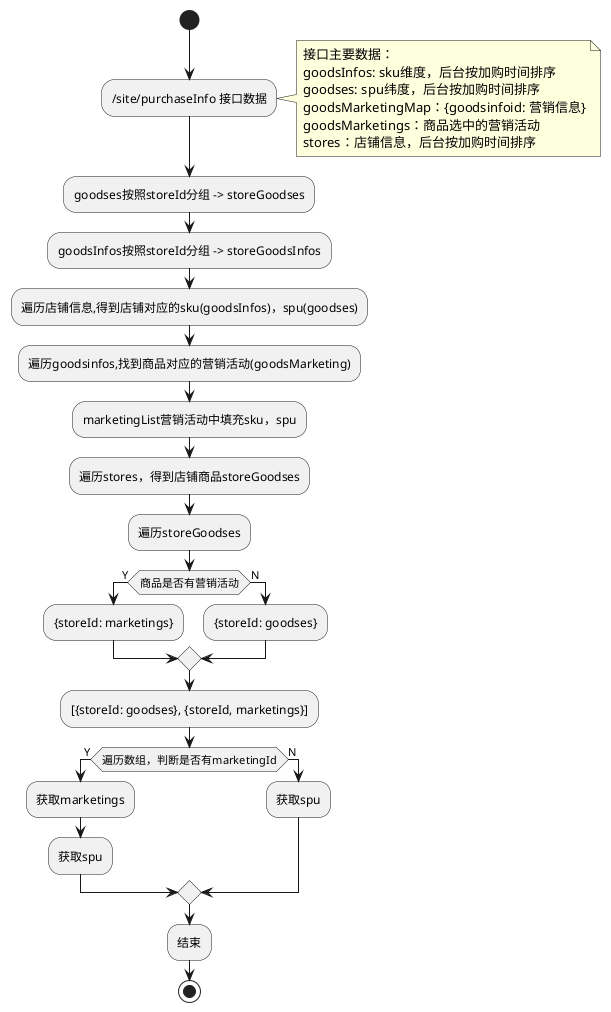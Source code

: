 @startuml
  start
  :/site/purchaseInfo 接口数据;
  note right
  接口主要数据：
  goodsInfos: sku维度，后台按加购时间排序
  goodses: spu纬度，后台按加购时间排序
  goodsMarketingMap：{goodsinfoid: 营销信息}
  goodsMarketings：商品选中的营销活动
  stores：店铺信息，后台按加购时间排序
  end note
  :goodses按照storeId分组 -> storeGoodses;
  :goodsInfos按照storeId分组 -> storeGoodsInfos;
  :遍历店铺信息,得到店铺对应的sku(goodsInfos)，spu(goodses);
  :遍历goodsinfos,找到商品对应的营销活动(goodsMarketing);
  :marketingList营销活动中填充sku，spu;
  :遍历stores，得到店铺商品storeGoodses;
  :遍历storeGoodses;
  if(商品是否有营销活动) then (Y)
    :{storeId: marketings};
  else (N)
   :{storeId: goodses};
  endif
  :[{storeId: goodses}, {storeId, marketings}];
  if(遍历数组，判断是否有marketingId) then (Y)
  :获取marketings;
  :获取spu;
  else (N)
  :获取spu;
  endif
  :结束;
  stop
@enduml